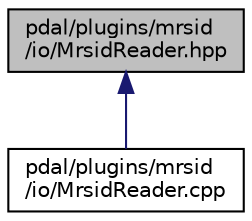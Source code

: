 digraph "pdal/plugins/mrsid/io/MrsidReader.hpp"
{
  edge [fontname="Helvetica",fontsize="10",labelfontname="Helvetica",labelfontsize="10"];
  node [fontname="Helvetica",fontsize="10",shape=record];
  Node1 [label="pdal/plugins/mrsid\l/io/MrsidReader.hpp",height=0.2,width=0.4,color="black", fillcolor="grey75", style="filled", fontcolor="black"];
  Node1 -> Node2 [dir="back",color="midnightblue",fontsize="10",style="solid",fontname="Helvetica"];
  Node2 [label="pdal/plugins/mrsid\l/io/MrsidReader.cpp",height=0.2,width=0.4,color="black", fillcolor="white", style="filled",URL="$MrsidReader_8cpp.html"];
}
